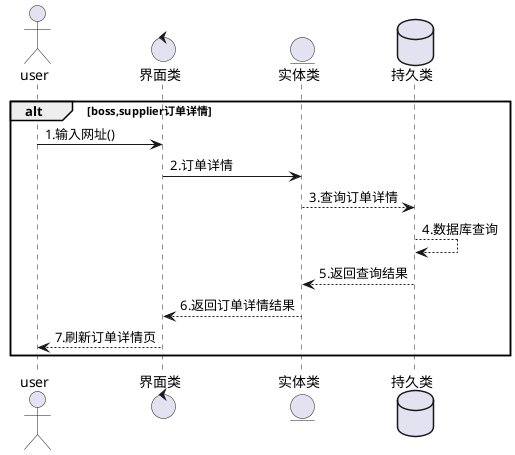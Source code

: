 @startuml
  alt boss,supplier订单详情
    actor user
    control 界面类
    entity 实体类
    database 持久类
    user -> 界面类: 1.输入网址()
    界面类 -> 实体类: 2.订单详情
    实体类 --> 持久类: 3.查询订单详情
    持久类 --> 持久类: 4.数据库查询
    持久类 --> 实体类: 5.返回查询结果
    实体类 --> 界面类: 6.返回订单详情结果
    界面类 --> user: 7.刷新订单详情页
  end
@enduml